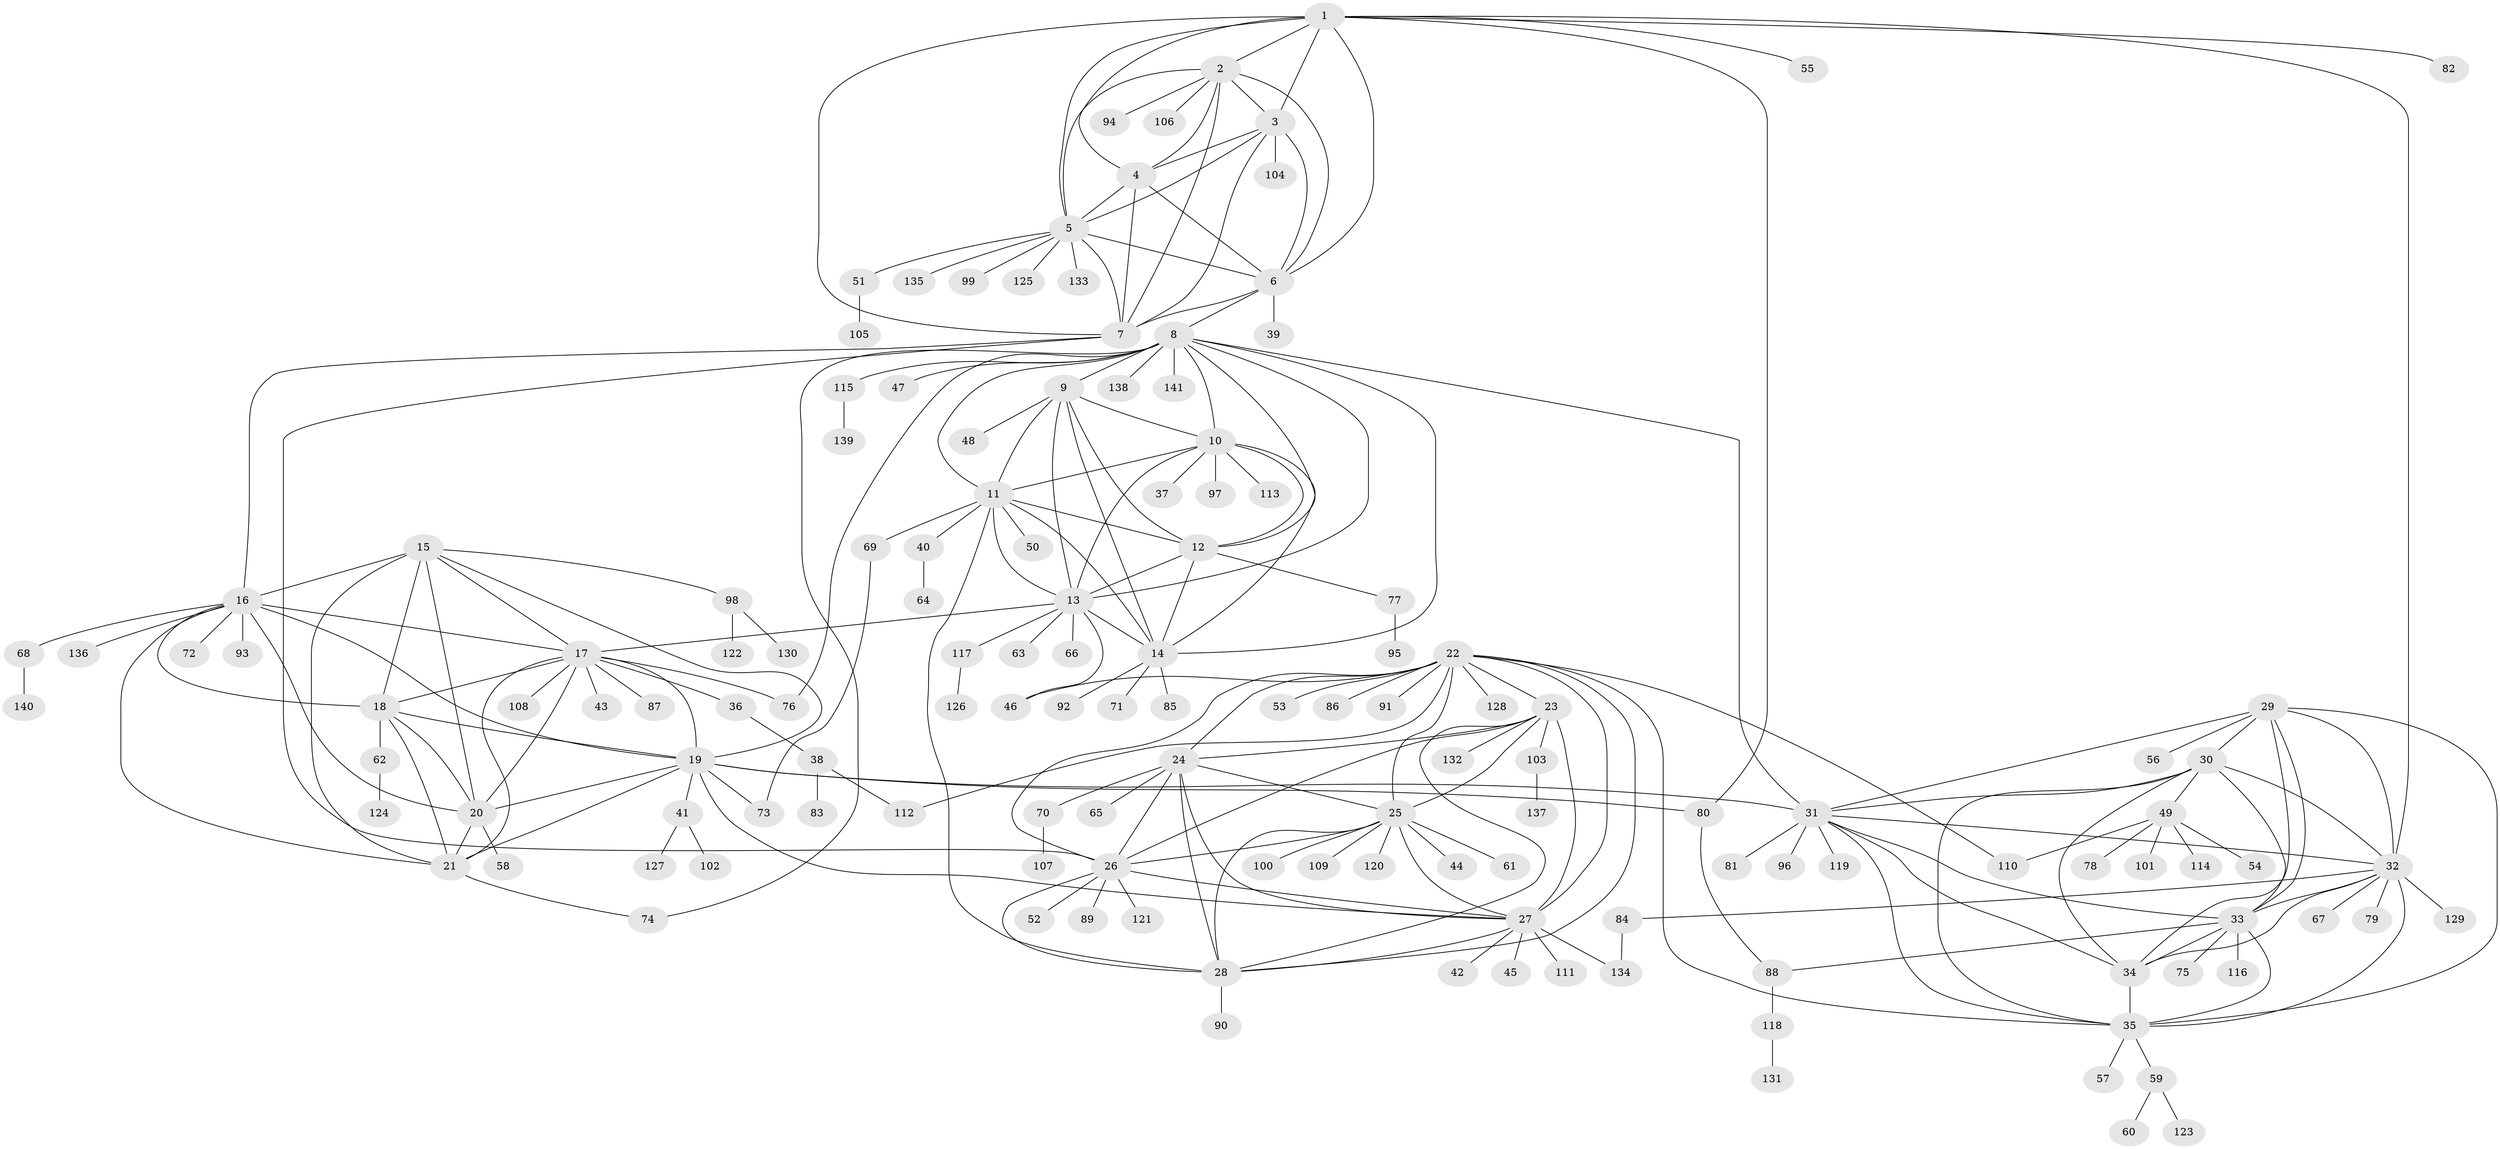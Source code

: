 // Generated by graph-tools (version 1.1) at 2025/02/03/09/25 03:02:42]
// undirected, 141 vertices, 230 edges
graph export_dot {
graph [start="1"]
  node [color=gray90,style=filled];
  1;
  2;
  3;
  4;
  5;
  6;
  7;
  8;
  9;
  10;
  11;
  12;
  13;
  14;
  15;
  16;
  17;
  18;
  19;
  20;
  21;
  22;
  23;
  24;
  25;
  26;
  27;
  28;
  29;
  30;
  31;
  32;
  33;
  34;
  35;
  36;
  37;
  38;
  39;
  40;
  41;
  42;
  43;
  44;
  45;
  46;
  47;
  48;
  49;
  50;
  51;
  52;
  53;
  54;
  55;
  56;
  57;
  58;
  59;
  60;
  61;
  62;
  63;
  64;
  65;
  66;
  67;
  68;
  69;
  70;
  71;
  72;
  73;
  74;
  75;
  76;
  77;
  78;
  79;
  80;
  81;
  82;
  83;
  84;
  85;
  86;
  87;
  88;
  89;
  90;
  91;
  92;
  93;
  94;
  95;
  96;
  97;
  98;
  99;
  100;
  101;
  102;
  103;
  104;
  105;
  106;
  107;
  108;
  109;
  110;
  111;
  112;
  113;
  114;
  115;
  116;
  117;
  118;
  119;
  120;
  121;
  122;
  123;
  124;
  125;
  126;
  127;
  128;
  129;
  130;
  131;
  132;
  133;
  134;
  135;
  136;
  137;
  138;
  139;
  140;
  141;
  1 -- 2;
  1 -- 3;
  1 -- 4;
  1 -- 5;
  1 -- 6;
  1 -- 7;
  1 -- 32;
  1 -- 55;
  1 -- 80;
  1 -- 82;
  2 -- 3;
  2 -- 4;
  2 -- 5;
  2 -- 6;
  2 -- 7;
  2 -- 94;
  2 -- 106;
  3 -- 4;
  3 -- 5;
  3 -- 6;
  3 -- 7;
  3 -- 104;
  4 -- 5;
  4 -- 6;
  4 -- 7;
  5 -- 6;
  5 -- 7;
  5 -- 51;
  5 -- 99;
  5 -- 125;
  5 -- 133;
  5 -- 135;
  6 -- 7;
  6 -- 8;
  6 -- 39;
  7 -- 16;
  7 -- 26;
  8 -- 9;
  8 -- 10;
  8 -- 11;
  8 -- 12;
  8 -- 13;
  8 -- 14;
  8 -- 31;
  8 -- 47;
  8 -- 74;
  8 -- 76;
  8 -- 115;
  8 -- 138;
  8 -- 141;
  9 -- 10;
  9 -- 11;
  9 -- 12;
  9 -- 13;
  9 -- 14;
  9 -- 48;
  10 -- 11;
  10 -- 12;
  10 -- 13;
  10 -- 14;
  10 -- 37;
  10 -- 97;
  10 -- 113;
  11 -- 12;
  11 -- 13;
  11 -- 14;
  11 -- 28;
  11 -- 40;
  11 -- 50;
  11 -- 69;
  12 -- 13;
  12 -- 14;
  12 -- 77;
  13 -- 14;
  13 -- 17;
  13 -- 46;
  13 -- 63;
  13 -- 66;
  13 -- 117;
  14 -- 71;
  14 -- 85;
  14 -- 92;
  15 -- 16;
  15 -- 17;
  15 -- 18;
  15 -- 19;
  15 -- 20;
  15 -- 21;
  15 -- 98;
  16 -- 17;
  16 -- 18;
  16 -- 19;
  16 -- 20;
  16 -- 21;
  16 -- 68;
  16 -- 72;
  16 -- 93;
  16 -- 136;
  17 -- 18;
  17 -- 19;
  17 -- 20;
  17 -- 21;
  17 -- 36;
  17 -- 43;
  17 -- 76;
  17 -- 87;
  17 -- 108;
  18 -- 19;
  18 -- 20;
  18 -- 21;
  18 -- 62;
  19 -- 20;
  19 -- 21;
  19 -- 27;
  19 -- 31;
  19 -- 41;
  19 -- 73;
  19 -- 80;
  20 -- 21;
  20 -- 58;
  21 -- 74;
  22 -- 23;
  22 -- 24;
  22 -- 25;
  22 -- 26;
  22 -- 27;
  22 -- 28;
  22 -- 35;
  22 -- 46;
  22 -- 53;
  22 -- 86;
  22 -- 91;
  22 -- 110;
  22 -- 112;
  22 -- 128;
  23 -- 24;
  23 -- 25;
  23 -- 26;
  23 -- 27;
  23 -- 28;
  23 -- 103;
  23 -- 132;
  24 -- 25;
  24 -- 26;
  24 -- 27;
  24 -- 28;
  24 -- 65;
  24 -- 70;
  25 -- 26;
  25 -- 27;
  25 -- 28;
  25 -- 44;
  25 -- 61;
  25 -- 100;
  25 -- 109;
  25 -- 120;
  26 -- 27;
  26 -- 28;
  26 -- 52;
  26 -- 89;
  26 -- 121;
  27 -- 28;
  27 -- 42;
  27 -- 45;
  27 -- 111;
  27 -- 134;
  28 -- 90;
  29 -- 30;
  29 -- 31;
  29 -- 32;
  29 -- 33;
  29 -- 34;
  29 -- 35;
  29 -- 56;
  30 -- 31;
  30 -- 32;
  30 -- 33;
  30 -- 34;
  30 -- 35;
  30 -- 49;
  31 -- 32;
  31 -- 33;
  31 -- 34;
  31 -- 35;
  31 -- 81;
  31 -- 96;
  31 -- 119;
  32 -- 33;
  32 -- 34;
  32 -- 35;
  32 -- 67;
  32 -- 79;
  32 -- 84;
  32 -- 129;
  33 -- 34;
  33 -- 35;
  33 -- 75;
  33 -- 88;
  33 -- 116;
  34 -- 35;
  35 -- 57;
  35 -- 59;
  36 -- 38;
  38 -- 83;
  38 -- 112;
  40 -- 64;
  41 -- 102;
  41 -- 127;
  49 -- 54;
  49 -- 78;
  49 -- 101;
  49 -- 110;
  49 -- 114;
  51 -- 105;
  59 -- 60;
  59 -- 123;
  62 -- 124;
  68 -- 140;
  69 -- 73;
  70 -- 107;
  77 -- 95;
  80 -- 88;
  84 -- 134;
  88 -- 118;
  98 -- 122;
  98 -- 130;
  103 -- 137;
  115 -- 139;
  117 -- 126;
  118 -- 131;
}
